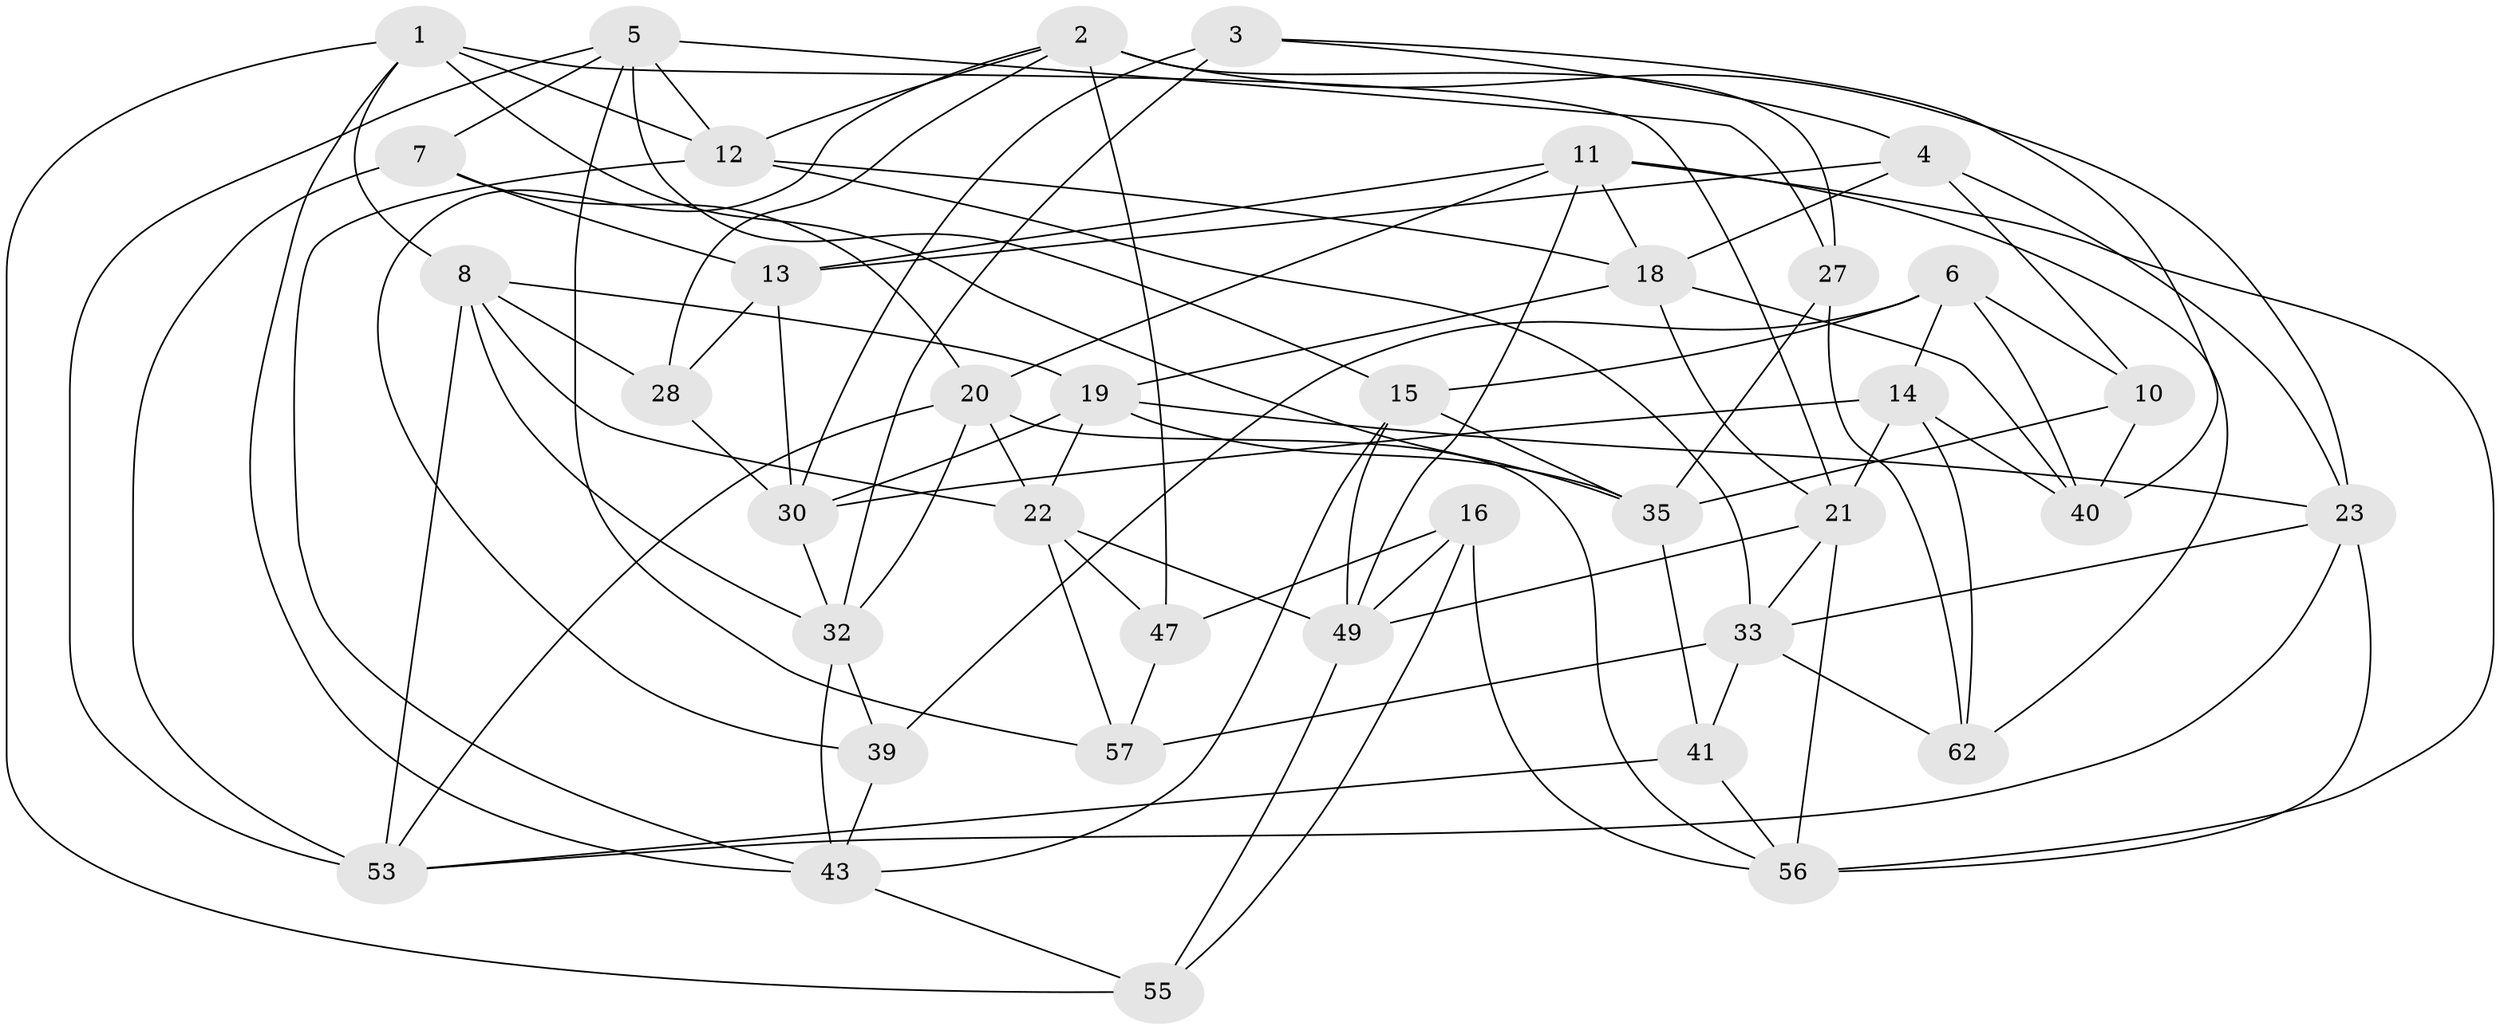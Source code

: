 // original degree distribution, {4: 1.0}
// Generated by graph-tools (version 1.1) at 2025/11/02/27/25 16:11:43]
// undirected, 38 vertices, 99 edges
graph export_dot {
graph [start="1"]
  node [color=gray90,style=filled];
  1 [super="+25"];
  2 [super="+38"];
  3;
  4 [super="+36"];
  5 [super="+9"];
  6 [super="+44"];
  7;
  8 [super="+42"];
  10;
  11 [super="+46"];
  12 [super="+58"];
  13 [super="+50"];
  14 [super="+52"];
  15 [super="+17"];
  16;
  18 [super="+24"];
  19 [super="+29"];
  20 [super="+26"];
  21 [super="+61"];
  22 [super="+34"];
  23 [super="+31"];
  27;
  28;
  30 [super="+48"];
  32 [super="+60"];
  33 [super="+37"];
  35 [super="+63"];
  39;
  40 [super="+59"];
  41;
  43 [super="+45"];
  47;
  49 [super="+51"];
  53 [super="+54"];
  55;
  56 [super="+64"];
  57;
  62;
  1 -- 12;
  1 -- 8;
  1 -- 43;
  1 -- 35;
  1 -- 21;
  1 -- 55;
  2 -- 28;
  2 -- 47;
  2 -- 27;
  2 -- 39;
  2 -- 23;
  2 -- 12;
  3 -- 4;
  3 -- 30;
  3 -- 40;
  3 -- 32;
  4 -- 10;
  4 -- 13 [weight=2];
  4 -- 18;
  4 -- 23;
  5 -- 7;
  5 -- 27;
  5 -- 15;
  5 -- 57;
  5 -- 12;
  5 -- 53;
  6 -- 40;
  6 -- 15 [weight=2];
  6 -- 14;
  6 -- 10;
  6 -- 39;
  7 -- 13;
  7 -- 20;
  7 -- 53;
  8 -- 28;
  8 -- 32;
  8 -- 19;
  8 -- 53;
  8 -- 22;
  10 -- 35;
  10 -- 40;
  11 -- 18;
  11 -- 49;
  11 -- 13;
  11 -- 62;
  11 -- 56;
  11 -- 20;
  12 -- 43;
  12 -- 33;
  12 -- 18;
  13 -- 30;
  13 -- 28;
  14 -- 62;
  14 -- 40 [weight=2];
  14 -- 21;
  14 -- 30;
  15 -- 49;
  15 -- 43;
  15 -- 35;
  16 -- 47;
  16 -- 55;
  16 -- 56;
  16 -- 49;
  18 -- 40;
  18 -- 19;
  18 -- 21;
  19 -- 35;
  19 -- 30;
  19 -- 22;
  19 -- 23;
  20 -- 56;
  20 -- 32;
  20 -- 53;
  20 -- 22;
  21 -- 49;
  21 -- 33;
  21 -- 56;
  22 -- 47;
  22 -- 49;
  22 -- 57;
  23 -- 56;
  23 -- 33;
  23 -- 53;
  27 -- 35;
  27 -- 62;
  28 -- 30;
  30 -- 32;
  32 -- 39;
  32 -- 43;
  33 -- 41;
  33 -- 62;
  33 -- 57;
  35 -- 41;
  39 -- 43;
  41 -- 56;
  41 -- 53;
  43 -- 55;
  47 -- 57;
  49 -- 55;
}

